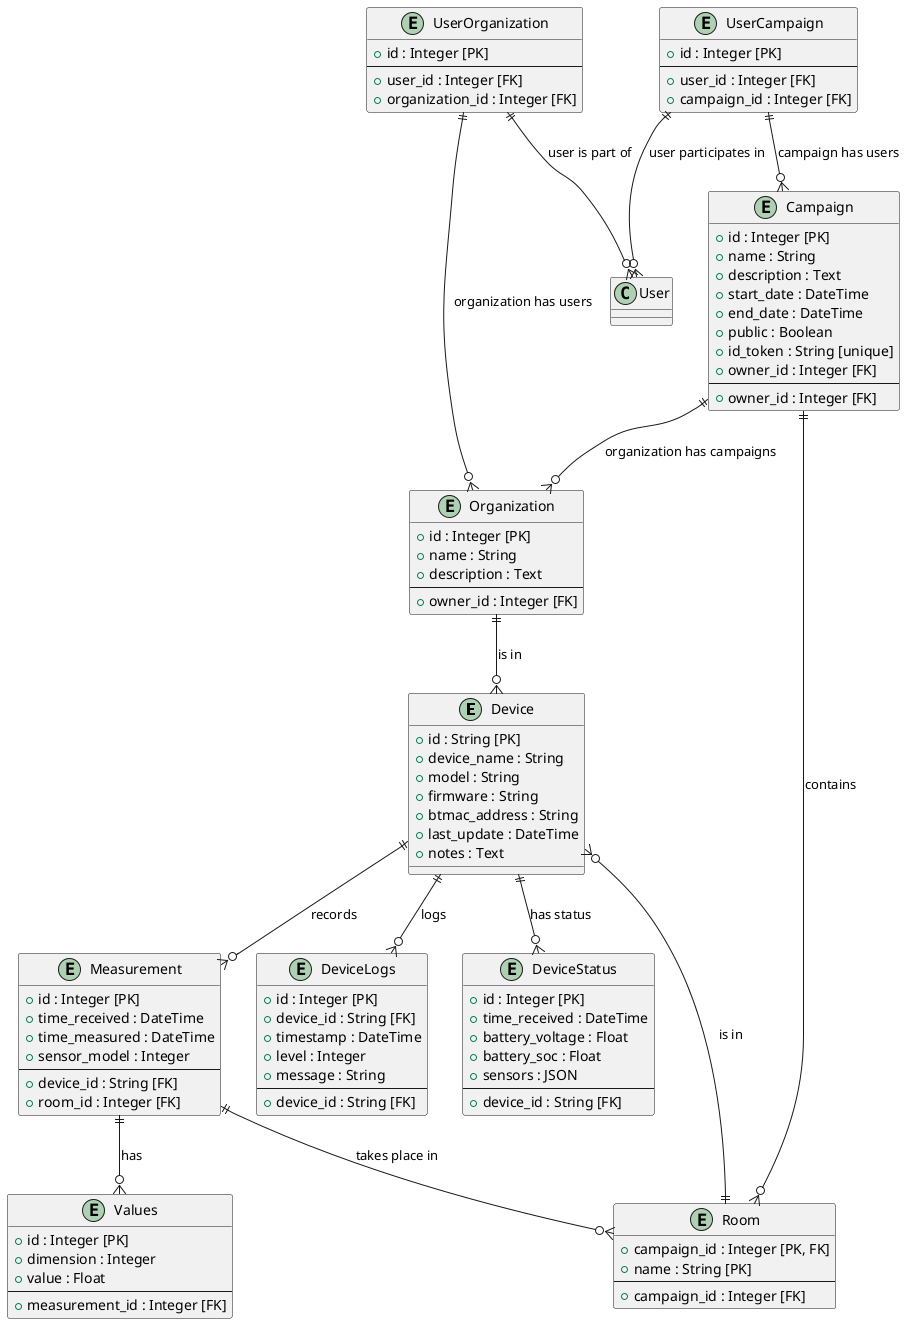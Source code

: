 @startuml
entity "Device" as Device {
    + id : String [PK]
    + device_name : String
    + model : String
    + firmware : String
    + btmac_address : String
    + last_update : DateTime
    + notes : Text
}

entity "Measurement" as Measurement {
    + id : Integer [PK]
    + time_received : DateTime
    + time_measured : DateTime
    + sensor_model : Integer
    --
    + device_id : String [FK]
    + room_id : Integer [FK]
}

entity "Values" as Values {
    + id : Integer [PK]
    + dimension : Integer
    + value : Float
    --
    + measurement_id : Integer [FK]
}

entity "DeviceLogs" as DeviceLogs {
    + id : Integer [PK]
    + device_id : String [FK]
    + timestamp : DateTime
    + level : Integer
    + message : String
    --
    + device_id : String [FK]
}

entity "Room" as Room {
    + campaign_id : Integer [PK, FK]
    + name : String [PK]
    --
    + campaign_id : Integer [FK]
}

entity "Campaign" as Campaign {
    + id : Integer [PK]
    + name : String
    + description : Text
    + start_date : DateTime
    + end_date : DateTime
    + public : Boolean
    + id_token : String [unique]
    + owner_id : Integer [FK]
    --
    + owner_id : Integer [FK]
}

entity "DeviceStatus" as DeviceStatus {
    + id : Integer [PK]
    + time_received : DateTime
    + battery_voltage : Float
    + battery_soc : Float
    + sensors : JSON
    --
    + device_id : String [FK]
}

entity "Organization" as Organization {
    + id : Integer [PK]
    + name : String
    + description : Text
    --
    + owner_id : Integer [FK]
}

entity "UserOrganization" as UserOrganization {
    + id : Integer [PK]
    --
    + user_id : Integer [FK]
    + organization_id : Integer [FK]
}

entity "UserCampaign" as UserCampaign {
    + id : Integer [PK]
    --
    + user_id : Integer [FK]
    + campaign_id : Integer [FK]
}

Device ||--o{ Measurement : "records"
Room ||--o{ Device : "is in"
Organization ||--o{ Device : "is in"
Measurement ||--o{ Values : "has"
Device ||--o{ DeviceLogs : "logs"
Device ||--o{ DeviceStatus : "has status"
Measurement ||--o{ Room : "takes place in"
Campaign ||--o{ Room : "contains"
UserOrganization ||--o{ User : "user is part of"
UserOrganization ||--o{ Organization : "organization has users"
UserCampaign ||--o{ User : "user participates in"
UserCampaign ||--o{ Campaign : "campaign has users"
Campaign ||--o{ Organization : "organization has campaigns"
@enduml